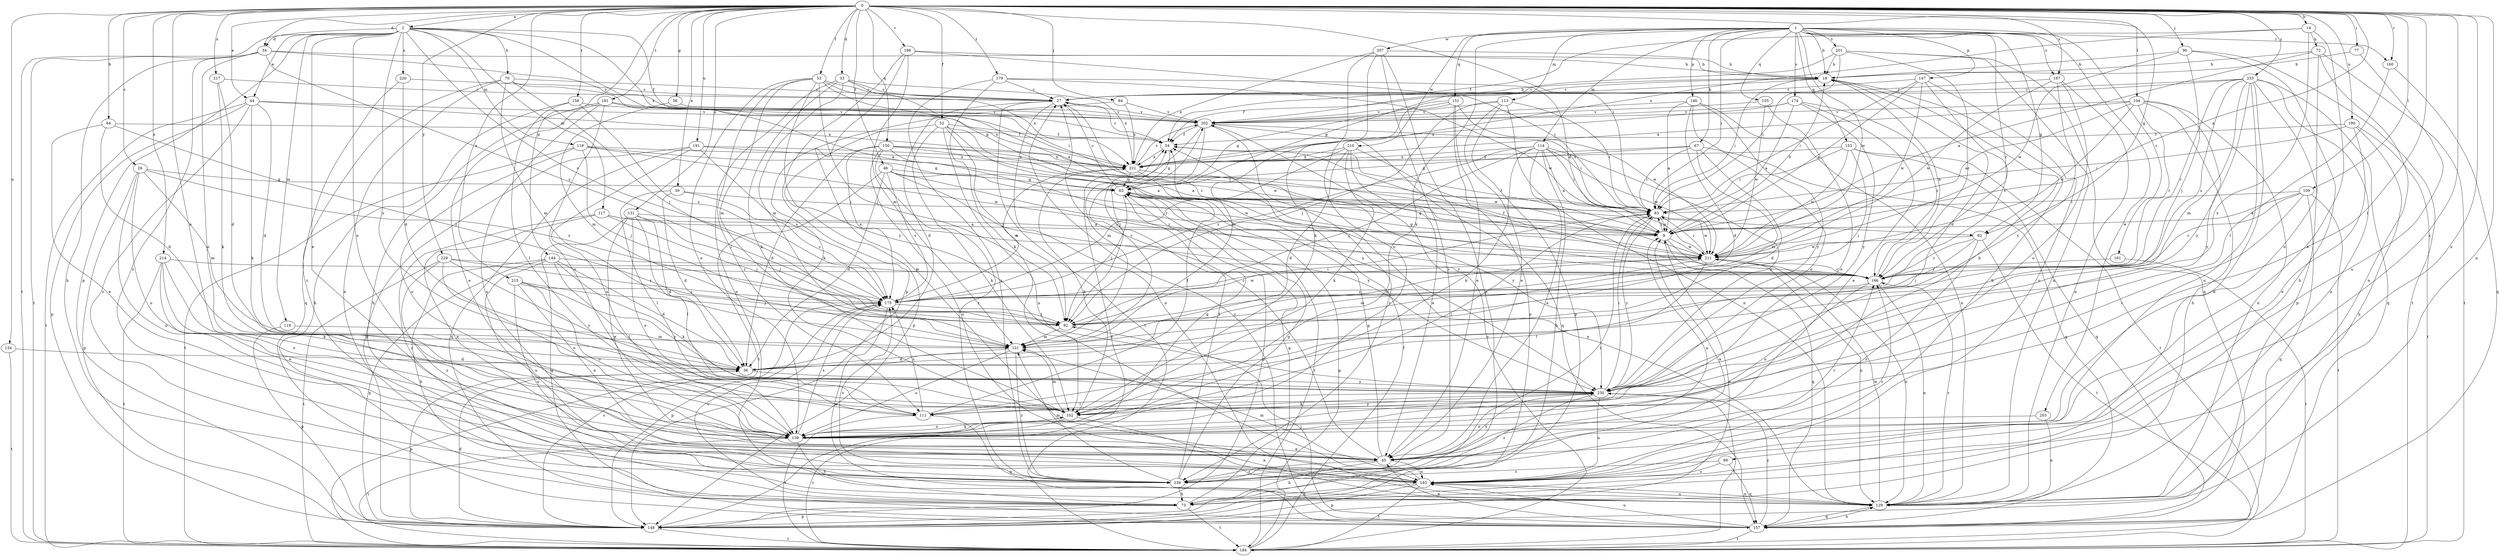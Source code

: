 strict digraph  {
0;
1;
2;
9;
14;
18;
26;
27;
33;
34;
36;
39;
44;
45;
46;
52;
53;
54;
56;
62;
63;
64;
67;
70;
72;
73;
77;
83;
84;
90;
92;
99;
102;
104;
109;
111;
113;
114;
117;
118;
119;
121;
129;
131;
134;
139;
144;
146;
147;
148;
150;
151;
153;
155;
157;
158;
160;
161;
166;
167;
174;
175;
179;
181;
184;
190;
191;
193;
196;
201;
202;
203;
207;
210;
211;
214;
215;
217;
220;
221;
229;
230;
233;
239;
0 -> 2  [label=a];
0 -> 9  [label=a];
0 -> 14  [label=b];
0 -> 26  [label=c];
0 -> 33  [label=d];
0 -> 34  [label=d];
0 -> 39  [label=e];
0 -> 44  [label=e];
0 -> 46  [label=f];
0 -> 52  [label=f];
0 -> 53  [label=f];
0 -> 56  [label=g];
0 -> 62  [label=g];
0 -> 64  [label=h];
0 -> 77  [label=i];
0 -> 83  [label=i];
0 -> 84  [label=j];
0 -> 90  [label=j];
0 -> 99  [label=k];
0 -> 104  [label=l];
0 -> 109  [label=l];
0 -> 111  [label=l];
0 -> 129  [label=n];
0 -> 131  [label=o];
0 -> 134  [label=o];
0 -> 139  [label=o];
0 -> 144  [label=p];
0 -> 150  [label=q];
0 -> 158  [label=r];
0 -> 160  [label=r];
0 -> 167  [label=s];
0 -> 179  [label=t];
0 -> 181  [label=t];
0 -> 190  [label=u];
0 -> 191  [label=u];
0 -> 193  [label=u];
0 -> 196  [label=v];
0 -> 214  [label=x];
0 -> 215  [label=x];
0 -> 217  [label=x];
0 -> 229  [label=y];
0 -> 233  [label=z];
1 -> 18  [label=b];
1 -> 62  [label=g];
1 -> 67  [label=h];
1 -> 83  [label=i];
1 -> 102  [label=k];
1 -> 113  [label=m];
1 -> 114  [label=m];
1 -> 146  [label=p];
1 -> 147  [label=p];
1 -> 151  [label=q];
1 -> 153  [label=q];
1 -> 155  [label=q];
1 -> 160  [label=r];
1 -> 161  [label=r];
1 -> 166  [label=r];
1 -> 167  [label=s];
1 -> 174  [label=s];
1 -> 201  [label=v];
1 -> 203  [label=w];
1 -> 207  [label=w];
1 -> 210  [label=w];
1 -> 211  [label=w];
2 -> 34  [label=d];
2 -> 44  [label=e];
2 -> 45  [label=e];
2 -> 54  [label=f];
2 -> 62  [label=g];
2 -> 70  [label=h];
2 -> 117  [label=m];
2 -> 118  [label=m];
2 -> 119  [label=m];
2 -> 139  [label=o];
2 -> 148  [label=p];
2 -> 175  [label=s];
2 -> 184  [label=t];
2 -> 220  [label=x];
2 -> 221  [label=x];
2 -> 230  [label=y];
9 -> 18  [label=b];
9 -> 54  [label=f];
9 -> 63  [label=g];
9 -> 83  [label=i];
9 -> 129  [label=n];
9 -> 157  [label=q];
9 -> 211  [label=w];
14 -> 45  [label=e];
14 -> 54  [label=f];
14 -> 72  [label=h];
14 -> 221  [label=x];
14 -> 230  [label=y];
18 -> 27  [label=c];
18 -> 36  [label=d];
18 -> 63  [label=g];
18 -> 83  [label=i];
26 -> 63  [label=g];
26 -> 121  [label=m];
26 -> 139  [label=o];
26 -> 148  [label=p];
26 -> 175  [label=s];
26 -> 193  [label=u];
27 -> 18  [label=b];
27 -> 36  [label=d];
27 -> 129  [label=n];
27 -> 166  [label=r];
27 -> 184  [label=t];
27 -> 202  [label=v];
33 -> 27  [label=c];
33 -> 83  [label=i];
33 -> 102  [label=k];
33 -> 121  [label=m];
33 -> 129  [label=n];
33 -> 221  [label=x];
34 -> 18  [label=b];
34 -> 73  [label=h];
34 -> 139  [label=o];
34 -> 175  [label=s];
34 -> 184  [label=t];
34 -> 202  [label=v];
34 -> 239  [label=z];
36 -> 148  [label=p];
36 -> 230  [label=y];
39 -> 36  [label=d];
39 -> 83  [label=i];
39 -> 111  [label=l];
39 -> 175  [label=s];
44 -> 36  [label=d];
44 -> 102  [label=k];
44 -> 148  [label=p];
44 -> 184  [label=t];
44 -> 202  [label=v];
44 -> 221  [label=x];
44 -> 239  [label=z];
45 -> 9  [label=a];
45 -> 27  [label=c];
45 -> 63  [label=g];
45 -> 73  [label=h];
45 -> 166  [label=r];
45 -> 193  [label=u];
45 -> 230  [label=y];
45 -> 239  [label=z];
46 -> 36  [label=d];
46 -> 63  [label=g];
46 -> 166  [label=r];
46 -> 175  [label=s];
46 -> 184  [label=t];
46 -> 211  [label=w];
46 -> 230  [label=y];
52 -> 54  [label=f];
52 -> 92  [label=j];
52 -> 148  [label=p];
52 -> 193  [label=u];
52 -> 211  [label=w];
52 -> 230  [label=y];
52 -> 239  [label=z];
53 -> 9  [label=a];
53 -> 27  [label=c];
53 -> 92  [label=j];
53 -> 111  [label=l];
53 -> 121  [label=m];
53 -> 139  [label=o];
53 -> 221  [label=x];
53 -> 230  [label=y];
54 -> 27  [label=c];
54 -> 63  [label=g];
54 -> 221  [label=x];
56 -> 121  [label=m];
56 -> 202  [label=v];
62 -> 92  [label=j];
62 -> 166  [label=r];
62 -> 184  [label=t];
62 -> 211  [label=w];
62 -> 239  [label=z];
63 -> 27  [label=c];
63 -> 83  [label=i];
63 -> 92  [label=j];
63 -> 148  [label=p];
63 -> 184  [label=t];
64 -> 36  [label=d];
64 -> 45  [label=e];
64 -> 54  [label=f];
64 -> 92  [label=j];
67 -> 36  [label=d];
67 -> 63  [label=g];
67 -> 83  [label=i];
67 -> 121  [label=m];
67 -> 157  [label=q];
67 -> 221  [label=x];
70 -> 9  [label=a];
70 -> 27  [label=c];
70 -> 92  [label=j];
70 -> 121  [label=m];
70 -> 129  [label=n];
70 -> 157  [label=q];
72 -> 9  [label=a];
72 -> 18  [label=b];
72 -> 129  [label=n];
72 -> 139  [label=o];
72 -> 184  [label=t];
73 -> 63  [label=g];
73 -> 148  [label=p];
73 -> 175  [label=s];
73 -> 184  [label=t];
77 -> 18  [label=b];
77 -> 193  [label=u];
83 -> 9  [label=a];
83 -> 211  [label=w];
83 -> 230  [label=y];
84 -> 102  [label=k];
84 -> 202  [label=v];
84 -> 221  [label=x];
90 -> 18  [label=b];
90 -> 73  [label=h];
90 -> 92  [label=j];
90 -> 184  [label=t];
90 -> 211  [label=w];
92 -> 83  [label=i];
92 -> 121  [label=m];
92 -> 211  [label=w];
99 -> 157  [label=q];
99 -> 193  [label=u];
99 -> 239  [label=z];
102 -> 83  [label=i];
102 -> 121  [label=m];
102 -> 129  [label=n];
102 -> 139  [label=o];
102 -> 184  [label=t];
102 -> 230  [label=y];
104 -> 9  [label=a];
104 -> 73  [label=h];
104 -> 129  [label=n];
104 -> 166  [label=r];
104 -> 202  [label=v];
104 -> 211  [label=w];
104 -> 221  [label=x];
104 -> 230  [label=y];
109 -> 9  [label=a];
109 -> 83  [label=i];
109 -> 111  [label=l];
109 -> 157  [label=q];
109 -> 166  [label=r];
109 -> 184  [label=t];
111 -> 54  [label=f];
111 -> 157  [label=q];
111 -> 175  [label=s];
111 -> 184  [label=t];
113 -> 45  [label=e];
113 -> 83  [label=i];
113 -> 92  [label=j];
113 -> 129  [label=n];
113 -> 148  [label=p];
113 -> 202  [label=v];
114 -> 9  [label=a];
114 -> 45  [label=e];
114 -> 73  [label=h];
114 -> 83  [label=i];
114 -> 92  [label=j];
114 -> 102  [label=k];
114 -> 175  [label=s];
114 -> 211  [label=w];
114 -> 221  [label=x];
114 -> 230  [label=y];
117 -> 9  [label=a];
117 -> 45  [label=e];
117 -> 92  [label=j];
117 -> 211  [label=w];
117 -> 239  [label=z];
118 -> 63  [label=g];
118 -> 92  [label=j];
118 -> 139  [label=o];
118 -> 184  [label=t];
118 -> 211  [label=w];
118 -> 221  [label=x];
119 -> 121  [label=m];
119 -> 148  [label=p];
121 -> 36  [label=d];
121 -> 139  [label=o];
121 -> 202  [label=v];
121 -> 239  [label=z];
129 -> 157  [label=q];
129 -> 166  [label=r];
129 -> 193  [label=u];
129 -> 211  [label=w];
131 -> 9  [label=a];
131 -> 36  [label=d];
131 -> 45  [label=e];
131 -> 92  [label=j];
131 -> 111  [label=l];
131 -> 139  [label=o];
131 -> 157  [label=q];
134 -> 36  [label=d];
134 -> 184  [label=t];
139 -> 18  [label=b];
139 -> 45  [label=e];
139 -> 63  [label=g];
139 -> 73  [label=h];
139 -> 102  [label=k];
139 -> 175  [label=s];
139 -> 184  [label=t];
144 -> 36  [label=d];
144 -> 73  [label=h];
144 -> 102  [label=k];
144 -> 111  [label=l];
144 -> 148  [label=p];
144 -> 166  [label=r];
144 -> 193  [label=u];
146 -> 9  [label=a];
146 -> 36  [label=d];
146 -> 129  [label=n];
146 -> 139  [label=o];
146 -> 202  [label=v];
146 -> 230  [label=y];
147 -> 9  [label=a];
147 -> 27  [label=c];
147 -> 83  [label=i];
147 -> 175  [label=s];
147 -> 193  [label=u];
147 -> 211  [label=w];
148 -> 9  [label=a];
148 -> 36  [label=d];
148 -> 54  [label=f];
148 -> 175  [label=s];
148 -> 184  [label=t];
150 -> 9  [label=a];
150 -> 36  [label=d];
150 -> 83  [label=i];
150 -> 102  [label=k];
150 -> 166  [label=r];
150 -> 175  [label=s];
150 -> 193  [label=u];
150 -> 221  [label=x];
151 -> 45  [label=e];
151 -> 63  [label=g];
151 -> 121  [label=m];
151 -> 148  [label=p];
151 -> 202  [label=v];
151 -> 211  [label=w];
153 -> 83  [label=i];
153 -> 92  [label=j];
153 -> 157  [label=q];
153 -> 184  [label=t];
153 -> 211  [label=w];
153 -> 221  [label=x];
155 -> 139  [label=o];
155 -> 202  [label=v];
155 -> 211  [label=w];
157 -> 27  [label=c];
157 -> 45  [label=e];
157 -> 92  [label=j];
157 -> 129  [label=n];
157 -> 184  [label=t];
157 -> 193  [label=u];
157 -> 230  [label=y];
158 -> 73  [label=h];
158 -> 111  [label=l];
158 -> 175  [label=s];
158 -> 202  [label=v];
160 -> 111  [label=l];
160 -> 157  [label=q];
161 -> 166  [label=r];
161 -> 184  [label=t];
166 -> 18  [label=b];
166 -> 54  [label=f];
166 -> 129  [label=n];
166 -> 139  [label=o];
166 -> 175  [label=s];
167 -> 27  [label=c];
167 -> 129  [label=n];
167 -> 139  [label=o];
167 -> 211  [label=w];
167 -> 230  [label=y];
174 -> 9  [label=a];
174 -> 45  [label=e];
174 -> 166  [label=r];
174 -> 202  [label=v];
174 -> 221  [label=x];
174 -> 230  [label=y];
175 -> 92  [label=j];
175 -> 129  [label=n];
175 -> 148  [label=p];
175 -> 211  [label=w];
175 -> 221  [label=x];
179 -> 9  [label=a];
179 -> 27  [label=c];
179 -> 102  [label=k];
179 -> 211  [label=w];
179 -> 239  [label=z];
181 -> 45  [label=e];
181 -> 73  [label=h];
181 -> 139  [label=o];
181 -> 193  [label=u];
181 -> 202  [label=v];
181 -> 221  [label=x];
184 -> 54  [label=f];
184 -> 63  [label=g];
184 -> 202  [label=v];
190 -> 45  [label=e];
190 -> 54  [label=f];
190 -> 83  [label=i];
190 -> 129  [label=n];
190 -> 184  [label=t];
191 -> 9  [label=a];
191 -> 139  [label=o];
191 -> 148  [label=p];
191 -> 157  [label=q];
191 -> 175  [label=s];
191 -> 221  [label=x];
193 -> 18  [label=b];
193 -> 73  [label=h];
193 -> 121  [label=m];
193 -> 129  [label=n];
193 -> 148  [label=p];
193 -> 166  [label=r];
193 -> 184  [label=t];
196 -> 18  [label=b];
196 -> 83  [label=i];
196 -> 121  [label=m];
196 -> 148  [label=p];
196 -> 193  [label=u];
201 -> 18  [label=b];
201 -> 83  [label=i];
201 -> 129  [label=n];
201 -> 157  [label=q];
201 -> 166  [label=r];
201 -> 202  [label=v];
202 -> 54  [label=f];
202 -> 83  [label=i];
202 -> 92  [label=j];
202 -> 121  [label=m];
202 -> 157  [label=q];
202 -> 239  [label=z];
203 -> 129  [label=n];
203 -> 139  [label=o];
207 -> 18  [label=b];
207 -> 102  [label=k];
207 -> 139  [label=o];
207 -> 148  [label=p];
207 -> 221  [label=x];
207 -> 239  [label=z];
210 -> 36  [label=d];
210 -> 45  [label=e];
210 -> 102  [label=k];
210 -> 175  [label=s];
210 -> 211  [label=w];
210 -> 221  [label=x];
211 -> 63  [label=g];
211 -> 83  [label=i];
211 -> 111  [label=l];
211 -> 121  [label=m];
211 -> 129  [label=n];
211 -> 166  [label=r];
214 -> 45  [label=e];
214 -> 102  [label=k];
214 -> 139  [label=o];
214 -> 166  [label=r];
214 -> 184  [label=t];
215 -> 45  [label=e];
215 -> 92  [label=j];
215 -> 139  [label=o];
215 -> 175  [label=s];
215 -> 193  [label=u];
215 -> 230  [label=y];
217 -> 27  [label=c];
217 -> 36  [label=d];
217 -> 102  [label=k];
220 -> 27  [label=c];
220 -> 36  [label=d];
220 -> 239  [label=z];
221 -> 63  [label=g];
221 -> 102  [label=k];
221 -> 129  [label=n];
221 -> 202  [label=v];
221 -> 230  [label=y];
229 -> 139  [label=o];
229 -> 166  [label=r];
229 -> 175  [label=s];
229 -> 184  [label=t];
229 -> 230  [label=y];
229 -> 239  [label=z];
230 -> 83  [label=i];
230 -> 102  [label=k];
230 -> 111  [label=l];
230 -> 184  [label=t];
230 -> 193  [label=u];
230 -> 239  [label=z];
233 -> 27  [label=c];
233 -> 54  [label=f];
233 -> 73  [label=h];
233 -> 121  [label=m];
233 -> 129  [label=n];
233 -> 148  [label=p];
233 -> 157  [label=q];
233 -> 166  [label=r];
233 -> 175  [label=s];
233 -> 193  [label=u];
233 -> 230  [label=y];
239 -> 9  [label=a];
239 -> 54  [label=f];
239 -> 63  [label=g];
239 -> 73  [label=h];
239 -> 83  [label=i];
239 -> 121  [label=m];
239 -> 175  [label=s];
}
